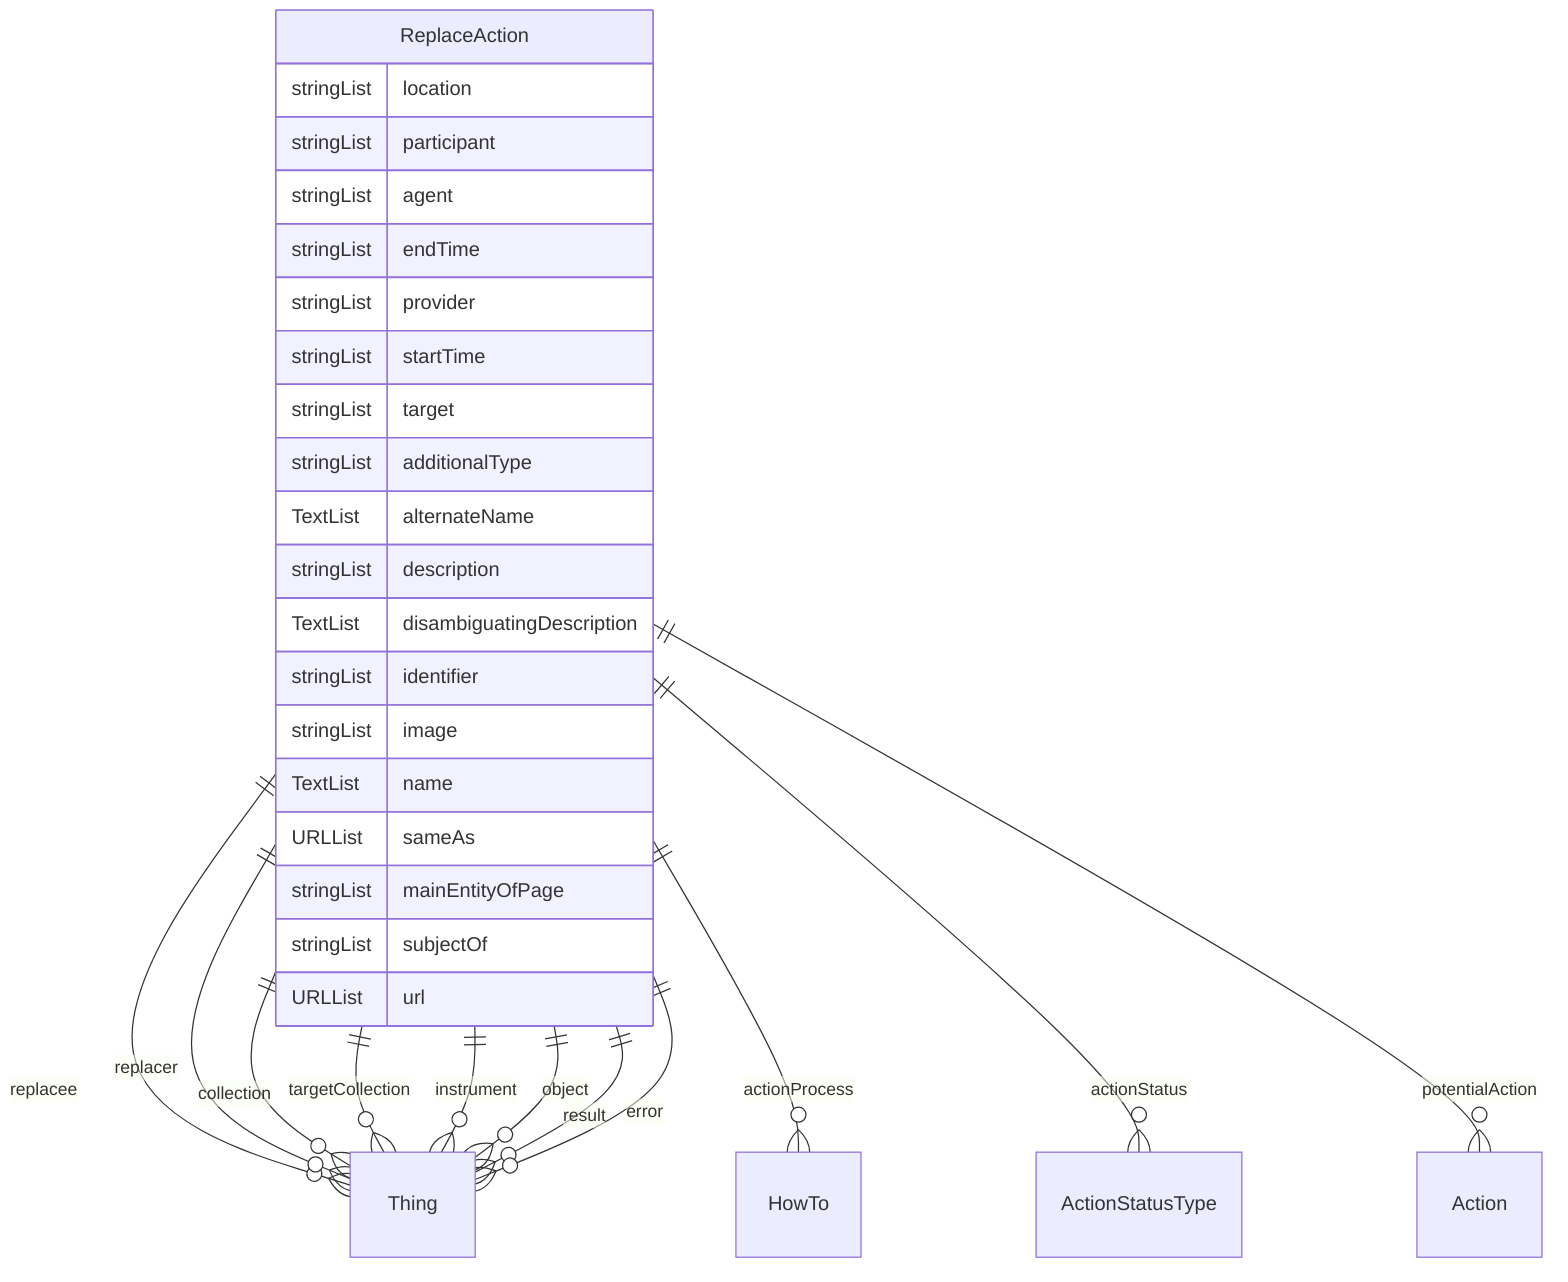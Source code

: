 erDiagram
ReplaceAction {
    stringList location  
    stringList participant  
    stringList agent  
    stringList endTime  
    stringList provider  
    stringList startTime  
    stringList target  
    stringList additionalType  
    TextList alternateName  
    stringList description  
    TextList disambiguatingDescription  
    stringList identifier  
    stringList image  
    TextList name  
    URLList sameAs  
    stringList mainEntityOfPage  
    stringList subjectOf  
    URLList url  
}

ReplaceAction ||--}o Thing : "replacee"
ReplaceAction ||--}o Thing : "replacer"
ReplaceAction ||--}o Thing : "collection"
ReplaceAction ||--}o Thing : "targetCollection"
ReplaceAction ||--}o Thing : "instrument"
ReplaceAction ||--}o Thing : "object"
ReplaceAction ||--}o Thing : "result"
ReplaceAction ||--}o HowTo : "actionProcess"
ReplaceAction ||--}o ActionStatusType : "actionStatus"
ReplaceAction ||--}o Thing : "error"
ReplaceAction ||--}o Action : "potentialAction"